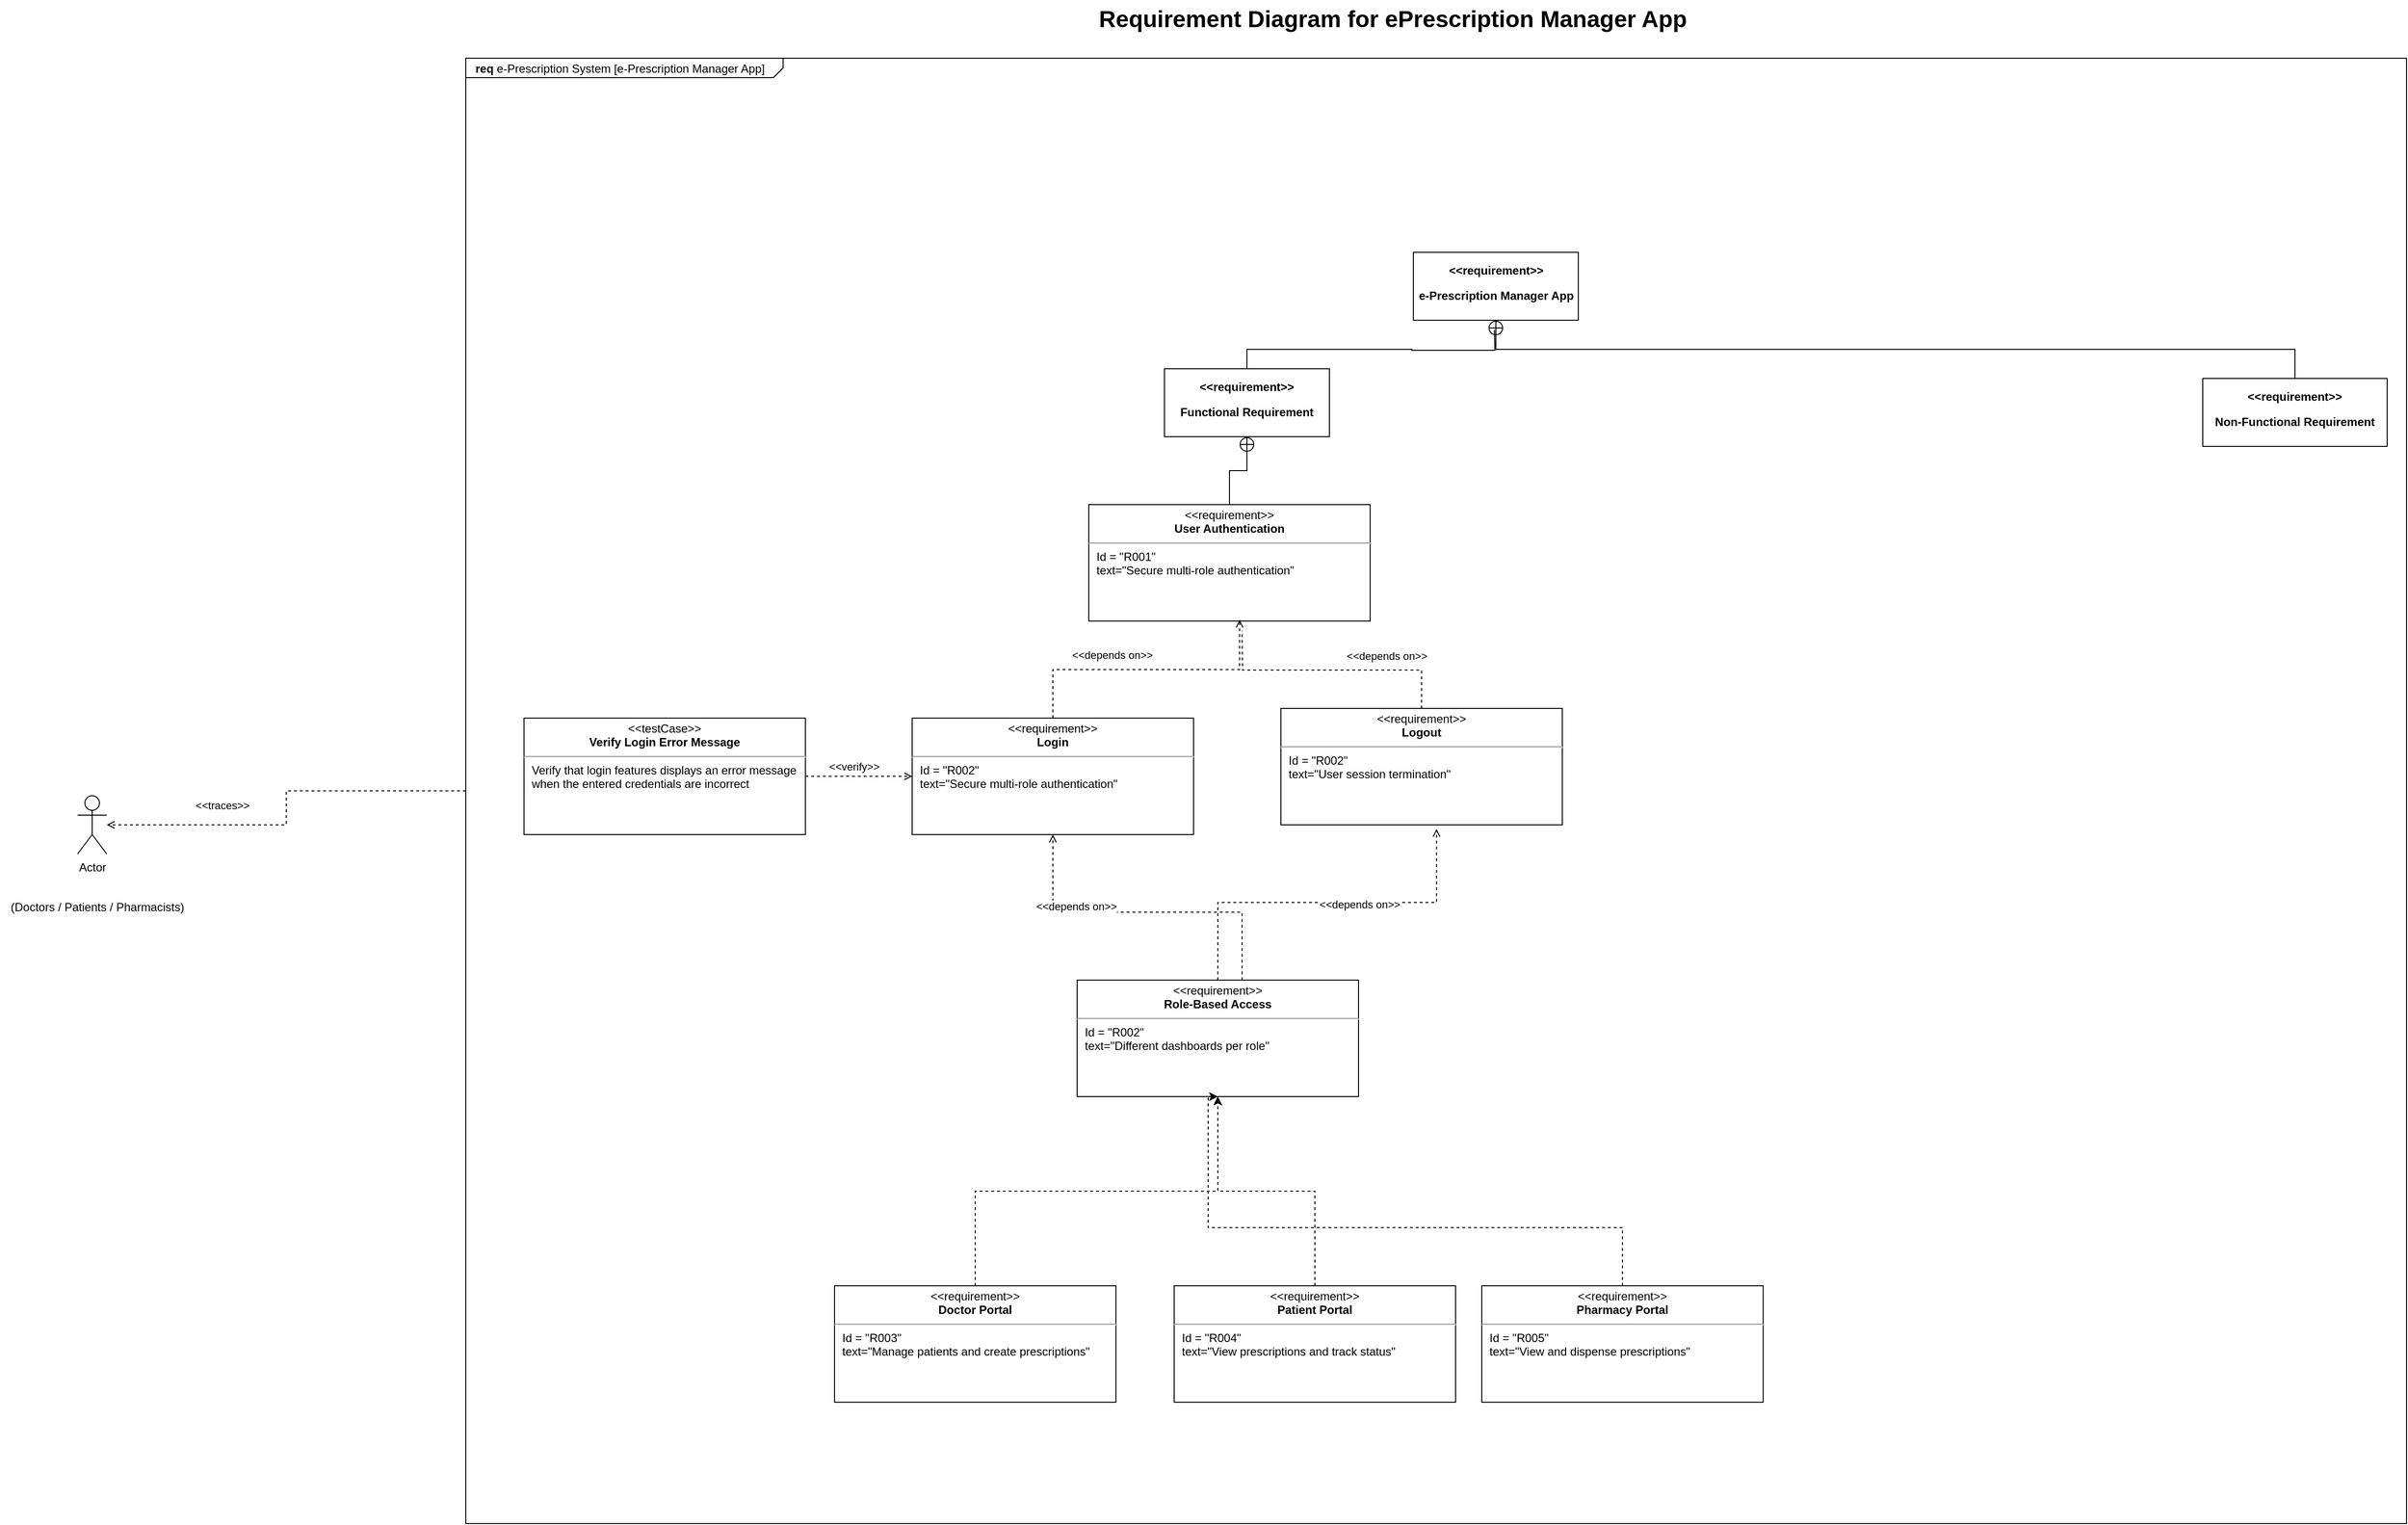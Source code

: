 <mxfile version="28.0.7">
  <diagram name="Page-1" id="929967ad-93f9-6ef4-fab6-5d389245f69c">
    <mxGraphModel dx="3260.5" dy="1025" grid="1" gridSize="10" guides="1" tooltips="1" connect="1" arrows="1" fold="1" page="1" pageScale="1.5" pageWidth="1169" pageHeight="826" background="none" math="0" shadow="0">
      <root>
        <mxCell id="0" style=";html=1;" />
        <mxCell id="1" style=";html=1;" parent="0" />
        <mxCell id="_4qBEY4-anrujqpdwUIn-2" style="edgeStyle=orthogonalEdgeStyle;rounded=0;orthogonalLoop=1;jettySize=auto;html=1;dashed=1;endArrow=open;endFill=0;" edge="1" parent="1" source="1672d66443f91eb5-1" target="_4qBEY4-anrujqpdwUIn-1">
          <mxGeometry relative="1" as="geometry">
            <mxPoint x="80" y="612.5" as="targetPoint" />
          </mxGeometry>
        </mxCell>
        <mxCell id="_4qBEY4-anrujqpdwUIn-28" value="&amp;lt;&amp;lt;traces&amp;gt;&amp;gt;" style="edgeLabel;html=1;align=center;verticalAlign=middle;resizable=0;points=[];" vertex="1" connectable="0" parent="_4qBEY4-anrujqpdwUIn-2">
          <mxGeometry x="0.359" y="1" relative="1" as="geometry">
            <mxPoint x="-11" y="-21" as="offset" />
          </mxGeometry>
        </mxCell>
        <mxCell id="1672d66443f91eb5-1" value="&lt;p style=&quot;margin: 0px ; margin-top: 4px ; margin-left: 10px ; text-align: left&quot;&gt;&lt;b&gt;req&lt;/b&gt;&amp;nbsp;e-Prescription System [e-Prescription Manager App]&lt;/p&gt;" style="html=1;strokeWidth=1;shape=mxgraph.sysml.package;html=1;overflow=fill;whiteSpace=wrap;fillColor=none;gradientColor=none;fontSize=12;align=center;labelX=327.64;" parent="1" vertex="1">
          <mxGeometry x="-100" y="90" width="2000" height="1510" as="geometry" />
        </mxCell>
        <mxCell id="_4qBEY4-anrujqpdwUIn-19" value="" style="edgeStyle=orthogonalEdgeStyle;rounded=0;orthogonalLoop=1;jettySize=auto;html=1;entryX=0.5;entryY=1;entryDx=0;entryDy=0;dashed=1;endArrow=open;endFill=0;" edge="1" parent="1" source="1672d66443f91eb5-10" target="_4qBEY4-anrujqpdwUIn-29">
          <mxGeometry relative="1" as="geometry">
            <mxPoint x="699.72" y="669.35" as="targetPoint" />
            <Array as="points">
              <mxPoint x="700" y="970" />
              <mxPoint x="505" y="970" />
            </Array>
          </mxGeometry>
        </mxCell>
        <mxCell id="_4qBEY4-anrujqpdwUIn-20" value="&amp;lt;&amp;lt;depends on&amp;gt;&amp;gt;" style="edgeLabel;html=1;align=center;verticalAlign=middle;resizable=0;points=[];" vertex="1" connectable="0" parent="_4qBEY4-anrujqpdwUIn-19">
          <mxGeometry x="0.015" y="2" relative="1" as="geometry">
            <mxPoint x="-66" y="-8" as="offset" />
          </mxGeometry>
        </mxCell>
        <mxCell id="1672d66443f91eb5-10" value="&lt;p style=&quot;margin: 0px ; margin-top: 4px ; text-align: center&quot;&gt;&amp;lt;&amp;lt;requirement&amp;gt;&amp;gt;&lt;br&gt;&lt;b&gt;Role-Based Access&lt;/b&gt;&lt;/p&gt;&lt;hr&gt;&lt;p style=&quot;margin: 0px ; margin-left: 8px ; text-align: left&quot;&gt;Id = &quot;R002&quot;&lt;/p&gt;&lt;p style=&quot;margin: 0px ; margin-left: 8px ; text-align: left&quot;&gt;text=&quot;Different dashboards per role&quot;&lt;/p&gt;" style="shape=rect;html=1;overflow=fill;whiteSpace=wrap;" parent="1" vertex="1">
          <mxGeometry x="530" y="1040" width="290" height="120" as="geometry" />
        </mxCell>
        <mxCell id="1672d66443f91eb5-23" value="Requirement Diagram for ePrescription Manager App" style="text;strokeColor=none;fillColor=none;html=1;fontSize=24;fontStyle=1;verticalAlign=middle;align=center;" parent="1" vertex="1">
          <mxGeometry x="100" y="30" width="1510" height="40" as="geometry" />
        </mxCell>
        <mxCell id="_4qBEY4-anrujqpdwUIn-1" value="Actor" style="shape=umlActor;verticalLabelPosition=bottom;verticalAlign=top;html=1;outlineConnect=0;" vertex="1" parent="1">
          <mxGeometry x="-500" y="850" width="30" height="60" as="geometry" />
        </mxCell>
        <mxCell id="_4qBEY4-anrujqpdwUIn-4" value="(Doctors / Patients / Pharmacists)" style="text;html=1;align=center;verticalAlign=middle;resizable=0;points=[];autosize=1;strokeColor=none;fillColor=none;" vertex="1" parent="1">
          <mxGeometry x="-580" y="950" width="200" height="30" as="geometry" />
        </mxCell>
        <mxCell id="_4qBEY4-anrujqpdwUIn-5" value="&lt;p&gt;&amp;lt;&amp;lt;requirement&amp;gt;&amp;gt;&lt;/p&gt;&lt;p&gt;e-Prescription Manager App&lt;/p&gt;" style="shape=rect;html=1;overflow=fill;whiteSpace=wrap;align=center;fontStyle=1" vertex="1" parent="1">
          <mxGeometry x="876.5" y="290" width="170" height="70" as="geometry" />
        </mxCell>
        <mxCell id="_4qBEY4-anrujqpdwUIn-10" style="edgeStyle=orthogonalEdgeStyle;rounded=0;orthogonalLoop=1;jettySize=auto;html=1;exitX=0.5;exitY=0;exitDx=0;exitDy=0;endArrow=none;endFill=0;" edge="1" parent="1" source="_4qBEY4-anrujqpdwUIn-6">
          <mxGeometry relative="1" as="geometry">
            <mxPoint x="960" y="370" as="targetPoint" />
          </mxGeometry>
        </mxCell>
        <mxCell id="_4qBEY4-anrujqpdwUIn-6" value="&lt;p&gt;&amp;lt;&amp;lt;requirement&amp;gt;&amp;gt;&lt;/p&gt;&lt;p&gt;Functional Requirement&lt;/p&gt;" style="shape=rect;html=1;overflow=fill;whiteSpace=wrap;align=center;fontStyle=1" vertex="1" parent="1">
          <mxGeometry x="620" y="410" width="170" height="70" as="geometry" />
        </mxCell>
        <mxCell id="_4qBEY4-anrujqpdwUIn-7" value="&lt;p&gt;&amp;lt;&amp;lt;requirement&amp;gt;&amp;gt;&lt;/p&gt;&lt;p&gt;Non-Functional Requirement&lt;/p&gt;" style="shape=rect;html=1;overflow=fill;whiteSpace=wrap;align=center;fontStyle=1" vertex="1" parent="1">
          <mxGeometry x="1690" y="420" width="190" height="70" as="geometry" />
        </mxCell>
        <mxCell id="_4qBEY4-anrujqpdwUIn-8" style="edgeStyle=orthogonalEdgeStyle;rounded=0;html=1;endArrow=circlePlus;endFill=0;jettySize=auto;orthogonalLoop=1;entryX=0.5;entryY=1;entryDx=0;entryDy=0;exitX=0.5;exitY=0;exitDx=0;exitDy=0;" edge="1" parent="1" source="_4qBEY4-anrujqpdwUIn-7" target="_4qBEY4-anrujqpdwUIn-5">
          <mxGeometry relative="1" as="geometry">
            <Array as="points">
              <mxPoint x="1785" y="390" />
              <mxPoint x="962" y="390" />
            </Array>
            <mxPoint x="883" y="430" as="sourcePoint" />
            <mxPoint x="990" y="510" as="targetPoint" />
          </mxGeometry>
        </mxCell>
        <mxCell id="_4qBEY4-anrujqpdwUIn-18" value="" style="edgeStyle=orthogonalEdgeStyle;rounded=0;orthogonalLoop=1;jettySize=auto;html=1;endArrow=circlePlus;endFill=0;exitX=0.5;exitY=0;exitDx=0;exitDy=0;" edge="1" parent="1" source="_4qBEY4-anrujqpdwUIn-21" target="_4qBEY4-anrujqpdwUIn-6">
          <mxGeometry relative="1" as="geometry">
            <mxPoint x="700" y="575" as="sourcePoint" />
          </mxGeometry>
        </mxCell>
        <mxCell id="_4qBEY4-anrujqpdwUIn-21" value="&lt;p style=&quot;margin: 0px ; margin-top: 4px ; text-align: center&quot;&gt;&amp;lt;&amp;lt;requirement&amp;gt;&amp;gt;&lt;br&gt;&lt;b&gt;User Authentication&lt;/b&gt;&lt;/p&gt;&lt;hr&gt;&lt;p style=&quot;margin: 0px ; margin-left: 8px ; text-align: left&quot;&gt;Id = &quot;R001&quot;&lt;/p&gt;&lt;p style=&quot;margin: 0px ; margin-left: 8px ; text-align: left&quot;&gt;text=&quot;&lt;span style=&quot;background-color: transparent; color: light-dark(rgb(0, 0, 0), rgb(255, 255, 255)); text-align: center;&quot;&gt;Secure multi-role authentication&lt;/span&gt;&lt;span style=&quot;background-color: transparent; color: light-dark(rgb(0, 0, 0), rgb(255, 255, 255));&quot;&gt;&quot;&lt;/span&gt;&lt;/p&gt;" style="shape=rect;html=1;overflow=fill;whiteSpace=wrap;" vertex="1" parent="1">
          <mxGeometry x="542" y="550" width="290" height="120" as="geometry" />
        </mxCell>
        <mxCell id="_4qBEY4-anrujqpdwUIn-25" style="edgeStyle=orthogonalEdgeStyle;rounded=0;orthogonalLoop=1;jettySize=auto;html=1;entryX=0.5;entryY=1;entryDx=0;entryDy=0;endArrow=open;endFill=0;dashed=1;" edge="1" parent="1" source="_4qBEY4-anrujqpdwUIn-22" target="1672d66443f91eb5-10">
          <mxGeometry relative="1" as="geometry" />
        </mxCell>
        <mxCell id="_4qBEY4-anrujqpdwUIn-22" value="&lt;p style=&quot;margin: 0px ; margin-top: 4px ; text-align: center&quot;&gt;&amp;lt;&amp;lt;requirement&amp;gt;&amp;gt;&lt;br&gt;&lt;b&gt;Doctor Portal&lt;/b&gt;&lt;/p&gt;&lt;hr&gt;&lt;p style=&quot;margin: 0px ; margin-left: 8px ; text-align: left&quot;&gt;Id = &quot;R003&quot;&lt;/p&gt;&lt;p style=&quot;margin: 0px ; margin-left: 8px ; text-align: left&quot;&gt;text=&quot;Manage patients and create prescriptions&quot;&lt;/p&gt;" style="shape=rect;html=1;overflow=fill;whiteSpace=wrap;" vertex="1" parent="1">
          <mxGeometry x="280" y="1355" width="290" height="120" as="geometry" />
        </mxCell>
        <mxCell id="_4qBEY4-anrujqpdwUIn-26" style="edgeStyle=orthogonalEdgeStyle;rounded=0;orthogonalLoop=1;jettySize=auto;html=1;exitX=0.5;exitY=0;exitDx=0;exitDy=0;entryX=0.5;entryY=1;entryDx=0;entryDy=0;dashed=1;" edge="1" parent="1" source="_4qBEY4-anrujqpdwUIn-23" target="1672d66443f91eb5-10">
          <mxGeometry relative="1" as="geometry" />
        </mxCell>
        <mxCell id="_4qBEY4-anrujqpdwUIn-23" value="&lt;p style=&quot;margin: 0px ; margin-top: 4px ; text-align: center&quot;&gt;&amp;lt;&amp;lt;requirement&amp;gt;&amp;gt;&lt;br&gt;&lt;b&gt;Patient Portal&lt;/b&gt;&lt;/p&gt;&lt;hr&gt;&lt;p style=&quot;margin: 0px ; margin-left: 8px ; text-align: left&quot;&gt;Id = &quot;R004&quot;&lt;/p&gt;&lt;p style=&quot;margin: 0px ; margin-left: 8px ; text-align: left&quot;&gt;text=&quot;View prescriptions and track status&quot;&lt;/p&gt;" style="shape=rect;html=1;overflow=fill;whiteSpace=wrap;" vertex="1" parent="1">
          <mxGeometry x="630" y="1355" width="290" height="120" as="geometry" />
        </mxCell>
        <mxCell id="_4qBEY4-anrujqpdwUIn-27" style="edgeStyle=orthogonalEdgeStyle;rounded=0;orthogonalLoop=1;jettySize=auto;html=1;entryX=0.5;entryY=1;entryDx=0;entryDy=0;dashed=1;" edge="1" parent="1" source="_4qBEY4-anrujqpdwUIn-24" target="1672d66443f91eb5-10">
          <mxGeometry relative="1" as="geometry">
            <Array as="points">
              <mxPoint x="1092" y="1295" />
              <mxPoint x="665" y="1295" />
            </Array>
          </mxGeometry>
        </mxCell>
        <mxCell id="_4qBEY4-anrujqpdwUIn-24" value="&lt;p style=&quot;margin: 0px ; margin-top: 4px ; text-align: center&quot;&gt;&amp;lt;&amp;lt;requirement&amp;gt;&amp;gt;&lt;br&gt;&lt;b&gt;Pharmacy Portal&lt;/b&gt;&lt;/p&gt;&lt;hr&gt;&lt;p style=&quot;margin: 0px ; margin-left: 8px ; text-align: left&quot;&gt;Id = &quot;R005&quot;&lt;/p&gt;&lt;p style=&quot;margin: 0px ; margin-left: 8px ; text-align: left&quot;&gt;text=&quot;View and dispense prescriptions&quot;&lt;/p&gt;" style="shape=rect;html=1;overflow=fill;whiteSpace=wrap;" vertex="1" parent="1">
          <mxGeometry x="947" y="1355" width="290" height="120" as="geometry" />
        </mxCell>
        <mxCell id="_4qBEY4-anrujqpdwUIn-29" value="&lt;p style=&quot;margin: 0px ; margin-top: 4px ; text-align: center&quot;&gt;&amp;lt;&amp;lt;requirement&amp;gt;&amp;gt;&lt;br&gt;&lt;b&gt;Login&lt;/b&gt;&lt;/p&gt;&lt;hr&gt;&lt;p style=&quot;margin: 0px ; margin-left: 8px ; text-align: left&quot;&gt;Id = &quot;R002&quot;&lt;/p&gt;&lt;p style=&quot;margin: 0px ; margin-left: 8px ; text-align: left&quot;&gt;text=&quot;&lt;span style=&quot;background-color: transparent; color: light-dark(rgb(0, 0, 0), rgb(255, 255, 255)); text-align: center;&quot;&gt;Secure multi-role authentication&lt;/span&gt;&lt;span style=&quot;background-color: transparent; color: light-dark(rgb(0, 0, 0), rgb(255, 255, 255));&quot;&gt;&quot;&lt;/span&gt;&lt;/p&gt;" style="shape=rect;html=1;overflow=fill;whiteSpace=wrap;" vertex="1" parent="1">
          <mxGeometry x="360" y="770" width="290" height="120" as="geometry" />
        </mxCell>
        <mxCell id="_4qBEY4-anrujqpdwUIn-33" style="edgeStyle=orthogonalEdgeStyle;rounded=0;orthogonalLoop=1;jettySize=auto;html=1;exitX=0.5;exitY=0;exitDx=0;exitDy=0;endArrow=none;endFill=0;dashed=1;" edge="1" parent="1" source="_4qBEY4-anrujqpdwUIn-30">
          <mxGeometry relative="1" as="geometry">
            <mxPoint x="700" y="680" as="targetPoint" />
          </mxGeometry>
        </mxCell>
        <mxCell id="_4qBEY4-anrujqpdwUIn-34" value="&amp;lt;&amp;lt;depends on&amp;gt;&amp;gt;" style="edgeLabel;html=1;align=center;verticalAlign=middle;resizable=0;points=[];" vertex="1" connectable="0" parent="_4qBEY4-anrujqpdwUIn-33">
          <mxGeometry x="-0.254" y="-1" relative="1" as="geometry">
            <mxPoint x="23" y="-14" as="offset" />
          </mxGeometry>
        </mxCell>
        <mxCell id="_4qBEY4-anrujqpdwUIn-30" value="&lt;p style=&quot;margin: 0px ; margin-top: 4px ; text-align: center&quot;&gt;&amp;lt;&amp;lt;requirement&amp;gt;&amp;gt;&lt;br&gt;&lt;b&gt;Logout&lt;/b&gt;&lt;/p&gt;&lt;hr&gt;&lt;p style=&quot;margin: 0px ; margin-left: 8px ; text-align: left&quot;&gt;Id = &quot;R002&quot;&lt;/p&gt;&lt;p style=&quot;margin: 0px ; margin-left: 8px ; text-align: left&quot;&gt;text=&quot;User session termination&lt;span style=&quot;background-color: transparent; color: light-dark(rgb(0, 0, 0), rgb(255, 255, 255));&quot;&gt;&quot;&lt;/span&gt;&lt;/p&gt;" style="shape=rect;html=1;overflow=fill;whiteSpace=wrap;" vertex="1" parent="1">
          <mxGeometry x="740" y="760" width="290" height="120" as="geometry" />
        </mxCell>
        <mxCell id="_4qBEY4-anrujqpdwUIn-31" style="edgeStyle=orthogonalEdgeStyle;rounded=0;orthogonalLoop=1;jettySize=auto;html=1;entryX=0.536;entryY=0.988;entryDx=0;entryDy=0;entryPerimeter=0;dashed=1;endArrow=open;endFill=0;" edge="1" parent="1" source="_4qBEY4-anrujqpdwUIn-29" target="_4qBEY4-anrujqpdwUIn-21">
          <mxGeometry relative="1" as="geometry" />
        </mxCell>
        <mxCell id="_4qBEY4-anrujqpdwUIn-32" value="&amp;lt;&amp;lt;depends on&amp;gt;&amp;gt;" style="edgeLabel;html=1;align=center;verticalAlign=middle;resizable=0;points=[];" vertex="1" connectable="0" parent="_4qBEY4-anrujqpdwUIn-31">
          <mxGeometry x="-0.206" relative="1" as="geometry">
            <mxPoint x="-6" y="-15" as="offset" />
          </mxGeometry>
        </mxCell>
        <mxCell id="_4qBEY4-anrujqpdwUIn-36" style="edgeStyle=orthogonalEdgeStyle;rounded=0;orthogonalLoop=1;jettySize=auto;html=1;exitX=1;exitY=0.5;exitDx=0;exitDy=0;dashed=1;endArrow=open;endFill=0;" edge="1" parent="1" source="_4qBEY4-anrujqpdwUIn-35" target="_4qBEY4-anrujqpdwUIn-29">
          <mxGeometry relative="1" as="geometry" />
        </mxCell>
        <mxCell id="_4qBEY4-anrujqpdwUIn-37" value="&amp;lt;&amp;lt;verify&amp;gt;&amp;gt;" style="edgeLabel;html=1;align=center;verticalAlign=middle;resizable=0;points=[];" vertex="1" connectable="0" parent="_4qBEY4-anrujqpdwUIn-36">
          <mxGeometry x="0.128" relative="1" as="geometry">
            <mxPoint x="-12" y="-10" as="offset" />
          </mxGeometry>
        </mxCell>
        <mxCell id="_4qBEY4-anrujqpdwUIn-35" value="&lt;p style=&quot;margin: 0px ; margin-top: 4px ; text-align: center&quot;&gt;&amp;lt;&amp;lt;testCase&amp;gt;&amp;gt;&lt;br&gt;&lt;b&gt;Verify Login Error Message&lt;/b&gt;&lt;/p&gt;&lt;hr&gt;&lt;p style=&quot;margin: 0px ; margin-left: 8px ; text-align: left&quot;&gt;Verify that login features displays an error message when the entered credentials are incorrect&lt;/p&gt;" style="shape=rect;html=1;overflow=fill;whiteSpace=wrap;" vertex="1" parent="1">
          <mxGeometry x="-40" y="770" width="290" height="120" as="geometry" />
        </mxCell>
        <mxCell id="_4qBEY4-anrujqpdwUIn-38" style="edgeStyle=orthogonalEdgeStyle;rounded=0;orthogonalLoop=1;jettySize=auto;html=1;entryX=0.553;entryY=1.035;entryDx=0;entryDy=0;entryPerimeter=0;dashed=1;endArrow=open;endFill=0;" edge="1" parent="1" source="1672d66443f91eb5-10" target="_4qBEY4-anrujqpdwUIn-30">
          <mxGeometry relative="1" as="geometry" />
        </mxCell>
        <mxCell id="_4qBEY4-anrujqpdwUIn-39" value="&amp;lt;&amp;lt;depends on&amp;gt;&amp;gt;" style="edgeLabel;html=1;align=center;verticalAlign=middle;resizable=0;points=[];" vertex="1" connectable="0" parent="_4qBEY4-anrujqpdwUIn-38">
          <mxGeometry x="0.182" y="-2" relative="1" as="geometry">
            <mxPoint as="offset" />
          </mxGeometry>
        </mxCell>
      </root>
    </mxGraphModel>
  </diagram>
</mxfile>
